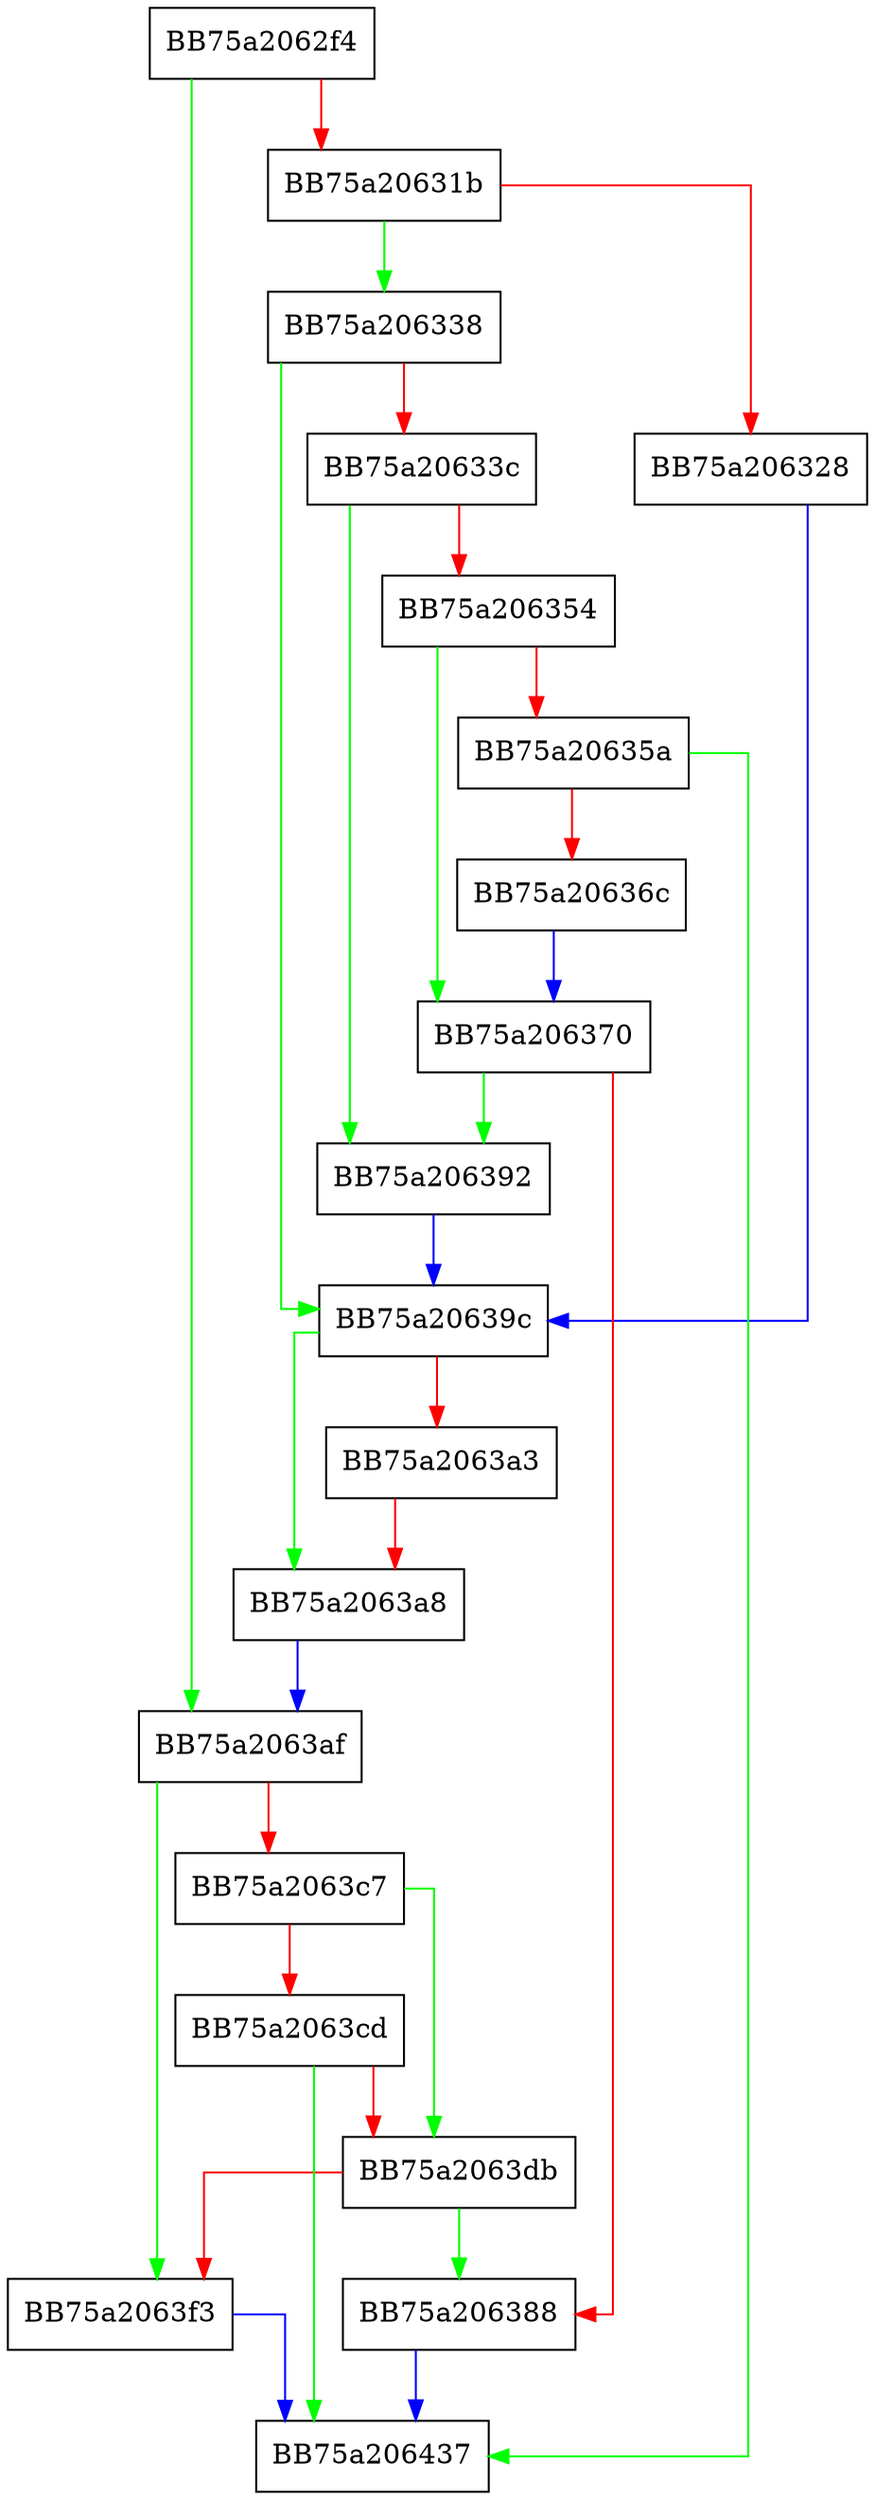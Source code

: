 digraph getu32 {
  node [shape="box"];
  graph [splines=ortho];
  BB75a2062f4 -> BB75a2063af [color="green"];
  BB75a2062f4 -> BB75a20631b [color="red"];
  BB75a20631b -> BB75a206338 [color="green"];
  BB75a20631b -> BB75a206328 [color="red"];
  BB75a206328 -> BB75a20639c [color="blue"];
  BB75a206338 -> BB75a20639c [color="green"];
  BB75a206338 -> BB75a20633c [color="red"];
  BB75a20633c -> BB75a206392 [color="green"];
  BB75a20633c -> BB75a206354 [color="red"];
  BB75a206354 -> BB75a206370 [color="green"];
  BB75a206354 -> BB75a20635a [color="red"];
  BB75a20635a -> BB75a206437 [color="green"];
  BB75a20635a -> BB75a20636c [color="red"];
  BB75a20636c -> BB75a206370 [color="blue"];
  BB75a206370 -> BB75a206392 [color="green"];
  BB75a206370 -> BB75a206388 [color="red"];
  BB75a206388 -> BB75a206437 [color="blue"];
  BB75a206392 -> BB75a20639c [color="blue"];
  BB75a20639c -> BB75a2063a8 [color="green"];
  BB75a20639c -> BB75a2063a3 [color="red"];
  BB75a2063a3 -> BB75a2063a8 [color="red"];
  BB75a2063a8 -> BB75a2063af [color="blue"];
  BB75a2063af -> BB75a2063f3 [color="green"];
  BB75a2063af -> BB75a2063c7 [color="red"];
  BB75a2063c7 -> BB75a2063db [color="green"];
  BB75a2063c7 -> BB75a2063cd [color="red"];
  BB75a2063cd -> BB75a206437 [color="green"];
  BB75a2063cd -> BB75a2063db [color="red"];
  BB75a2063db -> BB75a206388 [color="green"];
  BB75a2063db -> BB75a2063f3 [color="red"];
  BB75a2063f3 -> BB75a206437 [color="blue"];
}